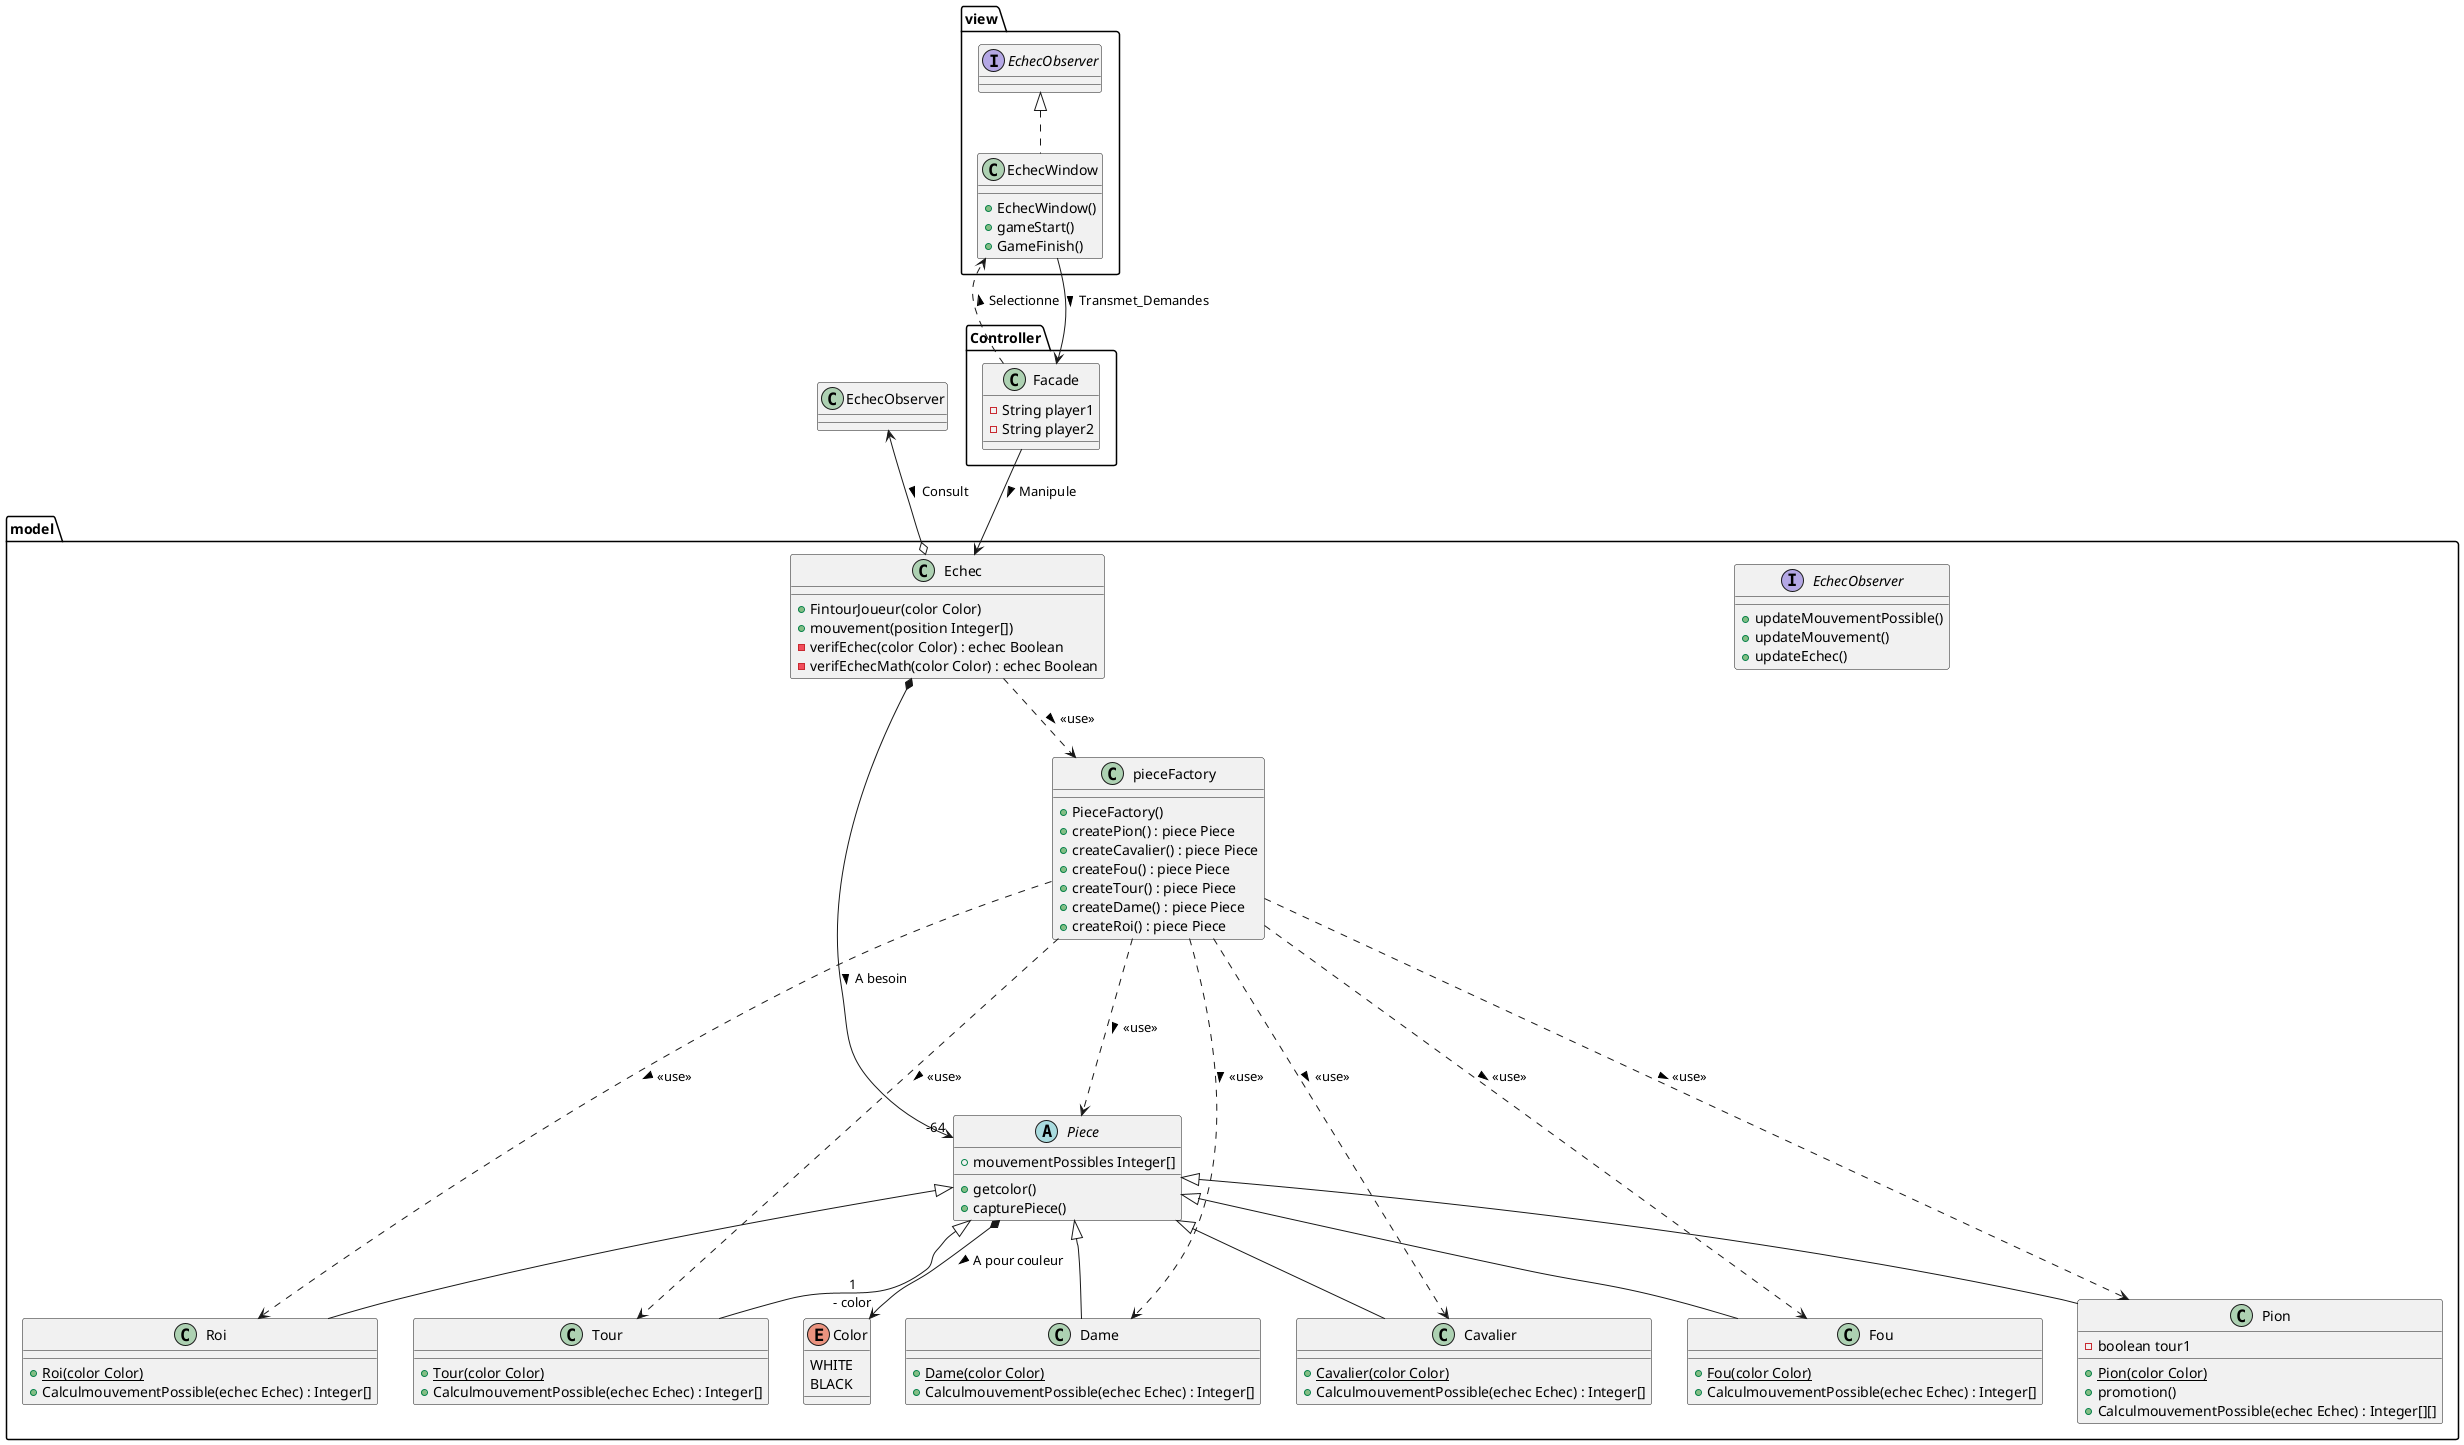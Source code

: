 @startuml
'https://plantuml.com/class-diagram



Package Controller
{
    class Facade
    {
        -String player1
        -String player2
    }
}
Package model
{
    interface EchecObserver
    {
            +updateMouvementPossible()
            +updateMouvement()
            +updateEchec()
    }

    class Echec {
    +FintourJoueur(color Color)
    +mouvement(position Integer[])
    -verifEchec(color Color) : echec Boolean
    -verifEchecMath(color Color) : echec Boolean
    }
    class pieceFactory
    {
        +PieceFactory()
        +createPion() : piece Piece
        +createCavalier() : piece Piece
        +createFou() : piece Piece
        +createTour() : piece Piece
        +createDame() : piece Piece
        +createRoi() : piece Piece
    }
    abstract class Piece
    {
        +mouvementPossibles Integer[]
        +getcolor()
        +capturePiece()
    }
    class Pion extends Piece
    {
        -boolean tour1
        +{static}Pion(color Color)
        +promotion()
        +CalculmouvementPossible(echec Echec) : Integer[][]
    }
    class Cavalier extends Piece
    {
    +{static}Cavalier(color Color)
    +CalculmouvementPossible(echec Echec) : Integer[]
    }
    class Fou extends Piece
    {
    +{static}Fou(color Color)
    +CalculmouvementPossible(echec Echec) : Integer[]
    }
    class Tour extends Piece
    {
    +{static}Tour(color Color)
    +CalculmouvementPossible(echec Echec) : Integer[]
    }
    class Dame extends Piece
    {
    +{static}Dame(color Color)
    +CalculmouvementPossible(echec Echec) : Integer[]
    }
    class Roi extends Piece
    {
    +{static}Roi(color Color)
    +CalculmouvementPossible(echec Echec) : Integer[]
    }
    Enum Color
    {
        WHITE
        BLACK
    }
}
Package view{

    class EchecWindow implements EchecObserver
    {
     +EchecWindow()
     +gameStart()
     +GameFinish()
    }

}
Piece *--> "1\n- color" Color : > A pour couleur
Echec *--> "-64" Piece : > A besoin

Echec ..> pieceFactory : > <<use>>

pieceFactory ...> Piece : > <<use>>
pieceFactory ..> Roi : > <<use>>
pieceFactory ..> Pion : > <<use>>
pieceFactory ..> Cavalier : > <<use>>
pieceFactory ..> Fou : > <<use>>
pieceFactory ..> Dame : > <<use>>
pieceFactory ..> Tour : > <<use>>


EchecObserver <--o Echec : > Consult
Facade --> Echec : > Manipule
Facade ..> EchecWindow : > Selectionne
EchecWindow --> Facade : > Transmet_Demandes

@enduml